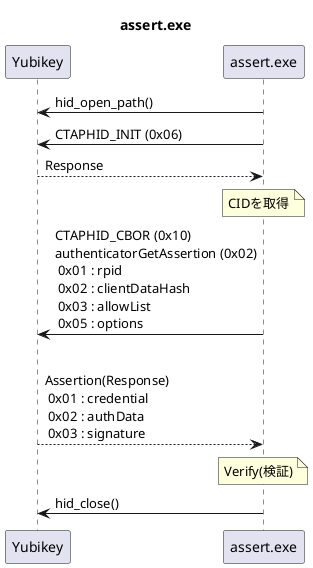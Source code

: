 @startuml
title assert.exe
'hide footbox

participant "Yubikey" as Yubikey
participant "assert.exe" as cred.exe

cred.exe -> Yubikey: hid_open_path()
cred.exe -> Yubikey: CTAPHID_INIT (0x06)
cred.exe <-- Yubikey: Response
note over cred.exe:CIDを取得
cred.exe -> Yubikey: CTAPHID_CBOR (0x10)\nauthenticatorGetAssertion (0x02)\n 0x01 : rpid\n 0x02 : clientDataHash\n 0x03 : allowList\n 0x05 : options

'note over Yubikey:ここでYubikeyがピカピカ光る
'note over Yubikey:Yubikeyをタッチする
|||

cred.exe <-- Yubikey: Assertion(Response)\n 0x01 : credential\n 0x02 : authData\n 0x03 : signature
note over cred.exe:Verify(検証)
cred.exe -> Yubikey: hid_close()

@enduml
